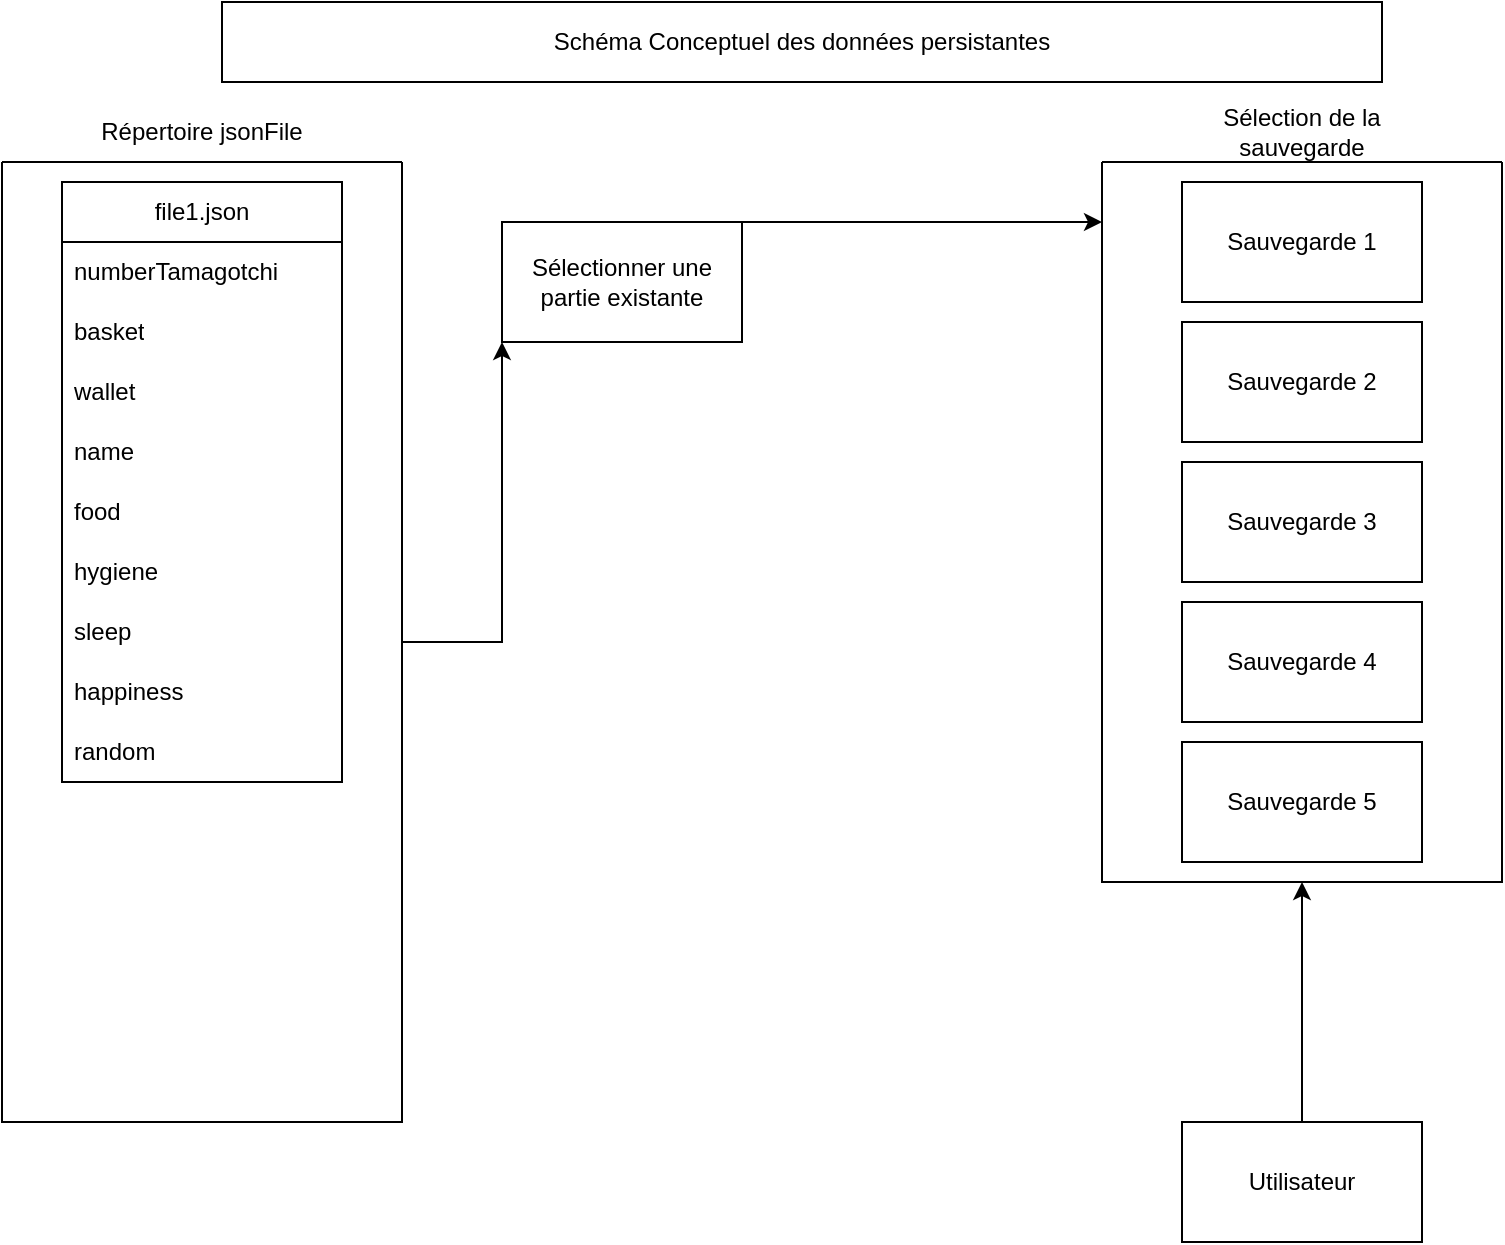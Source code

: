 <mxfile version="22.1.8" type="github">
  <diagram name="Page-1" id="RKldDxdXnzxLfKrf3fxR">
    <mxGraphModel dx="1454" dy="618" grid="1" gridSize="10" guides="1" tooltips="1" connect="1" arrows="1" fold="1" page="1" pageScale="1" pageWidth="827" pageHeight="1169" math="0" shadow="0">
      <root>
        <mxCell id="0" />
        <mxCell id="1" parent="0" />
        <mxCell id="Vucdj2E9eZRiBnAGtS3r-5" value="Schéma Conceptuel des données persistantes" style="rounded=0;whiteSpace=wrap;html=1;" vertex="1" parent="1">
          <mxGeometry x="120" y="40" width="580" height="40" as="geometry" />
        </mxCell>
        <mxCell id="Vucdj2E9eZRiBnAGtS3r-37" style="edgeStyle=orthogonalEdgeStyle;rounded=0;orthogonalLoop=1;jettySize=auto;html=1;exitX=1;exitY=0.5;exitDx=0;exitDy=0;entryX=0;entryY=1;entryDx=0;entryDy=0;" edge="1" parent="1" source="Vucdj2E9eZRiBnAGtS3r-6" target="Vucdj2E9eZRiBnAGtS3r-27">
          <mxGeometry relative="1" as="geometry" />
        </mxCell>
        <mxCell id="Vucdj2E9eZRiBnAGtS3r-6" value="" style="swimlane;startSize=0;" vertex="1" parent="1">
          <mxGeometry x="10" y="120" width="200" height="480" as="geometry" />
        </mxCell>
        <mxCell id="Vucdj2E9eZRiBnAGtS3r-1" value="file1.json" style="swimlane;fontStyle=0;childLayout=stackLayout;horizontal=1;startSize=30;horizontalStack=0;resizeParent=1;resizeParentMax=0;resizeLast=0;collapsible=1;marginBottom=0;whiteSpace=wrap;html=1;" vertex="1" parent="Vucdj2E9eZRiBnAGtS3r-6">
          <mxGeometry x="30" y="10" width="140" height="300" as="geometry" />
        </mxCell>
        <mxCell id="Vucdj2E9eZRiBnAGtS3r-2" value="numberTamagotchi" style="text;strokeColor=none;fillColor=none;align=left;verticalAlign=middle;spacingLeft=4;spacingRight=4;overflow=hidden;points=[[0,0.5],[1,0.5]];portConstraint=eastwest;rotatable=0;whiteSpace=wrap;html=1;" vertex="1" parent="Vucdj2E9eZRiBnAGtS3r-1">
          <mxGeometry y="30" width="140" height="30" as="geometry" />
        </mxCell>
        <mxCell id="Vucdj2E9eZRiBnAGtS3r-3" value="basket" style="text;strokeColor=none;fillColor=none;align=left;verticalAlign=middle;spacingLeft=4;spacingRight=4;overflow=hidden;points=[[0,0.5],[1,0.5]];portConstraint=eastwest;rotatable=0;whiteSpace=wrap;html=1;" vertex="1" parent="Vucdj2E9eZRiBnAGtS3r-1">
          <mxGeometry y="60" width="140" height="30" as="geometry" />
        </mxCell>
        <mxCell id="Vucdj2E9eZRiBnAGtS3r-4" value="wallet" style="text;strokeColor=none;fillColor=none;align=left;verticalAlign=middle;spacingLeft=4;spacingRight=4;overflow=hidden;points=[[0,0.5],[1,0.5]];portConstraint=eastwest;rotatable=0;whiteSpace=wrap;html=1;" vertex="1" parent="Vucdj2E9eZRiBnAGtS3r-1">
          <mxGeometry y="90" width="140" height="30" as="geometry" />
        </mxCell>
        <mxCell id="Vucdj2E9eZRiBnAGtS3r-20" value="name" style="text;strokeColor=none;fillColor=none;align=left;verticalAlign=middle;spacingLeft=4;spacingRight=4;overflow=hidden;points=[[0,0.5],[1,0.5]];portConstraint=eastwest;rotatable=0;whiteSpace=wrap;html=1;" vertex="1" parent="Vucdj2E9eZRiBnAGtS3r-1">
          <mxGeometry y="120" width="140" height="30" as="geometry" />
        </mxCell>
        <mxCell id="Vucdj2E9eZRiBnAGtS3r-21" value="food" style="text;strokeColor=none;fillColor=none;align=left;verticalAlign=middle;spacingLeft=4;spacingRight=4;overflow=hidden;points=[[0,0.5],[1,0.5]];portConstraint=eastwest;rotatable=0;whiteSpace=wrap;html=1;" vertex="1" parent="Vucdj2E9eZRiBnAGtS3r-1">
          <mxGeometry y="150" width="140" height="30" as="geometry" />
        </mxCell>
        <mxCell id="Vucdj2E9eZRiBnAGtS3r-23" value="hygiene" style="text;strokeColor=none;fillColor=none;align=left;verticalAlign=middle;spacingLeft=4;spacingRight=4;overflow=hidden;points=[[0,0.5],[1,0.5]];portConstraint=eastwest;rotatable=0;whiteSpace=wrap;html=1;" vertex="1" parent="Vucdj2E9eZRiBnAGtS3r-1">
          <mxGeometry y="180" width="140" height="30" as="geometry" />
        </mxCell>
        <mxCell id="Vucdj2E9eZRiBnAGtS3r-24" value="sleep" style="text;strokeColor=none;fillColor=none;align=left;verticalAlign=middle;spacingLeft=4;spacingRight=4;overflow=hidden;points=[[0,0.5],[1,0.5]];portConstraint=eastwest;rotatable=0;whiteSpace=wrap;html=1;" vertex="1" parent="Vucdj2E9eZRiBnAGtS3r-1">
          <mxGeometry y="210" width="140" height="30" as="geometry" />
        </mxCell>
        <mxCell id="Vucdj2E9eZRiBnAGtS3r-26" value="happiness" style="text;strokeColor=none;fillColor=none;align=left;verticalAlign=middle;spacingLeft=4;spacingRight=4;overflow=hidden;points=[[0,0.5],[1,0.5]];portConstraint=eastwest;rotatable=0;whiteSpace=wrap;html=1;" vertex="1" parent="Vucdj2E9eZRiBnAGtS3r-1">
          <mxGeometry y="240" width="140" height="30" as="geometry" />
        </mxCell>
        <mxCell id="Vucdj2E9eZRiBnAGtS3r-25" value="random" style="text;strokeColor=none;fillColor=none;align=left;verticalAlign=middle;spacingLeft=4;spacingRight=4;overflow=hidden;points=[[0,0.5],[1,0.5]];portConstraint=eastwest;rotatable=0;whiteSpace=wrap;html=1;" vertex="1" parent="Vucdj2E9eZRiBnAGtS3r-1">
          <mxGeometry y="270" width="140" height="30" as="geometry" />
        </mxCell>
        <mxCell id="Vucdj2E9eZRiBnAGtS3r-7" value="Répertoire jsonFile" style="text;html=1;strokeColor=none;fillColor=none;align=center;verticalAlign=middle;whiteSpace=wrap;rounded=0;" vertex="1" parent="1">
          <mxGeometry x="50" y="90" width="120" height="30" as="geometry" />
        </mxCell>
        <mxCell id="Vucdj2E9eZRiBnAGtS3r-9" value="" style="swimlane;startSize=0;" vertex="1" parent="1">
          <mxGeometry x="560" y="120" width="200" height="360" as="geometry" />
        </mxCell>
        <mxCell id="Vucdj2E9eZRiBnAGtS3r-32" value="Sauvegarde 1" style="rounded=0;whiteSpace=wrap;html=1;" vertex="1" parent="Vucdj2E9eZRiBnAGtS3r-9">
          <mxGeometry x="40" y="10" width="120" height="60" as="geometry" />
        </mxCell>
        <mxCell id="Vucdj2E9eZRiBnAGtS3r-33" value="Sauvegarde 2" style="rounded=0;whiteSpace=wrap;html=1;" vertex="1" parent="Vucdj2E9eZRiBnAGtS3r-9">
          <mxGeometry x="40" y="80" width="120" height="60" as="geometry" />
        </mxCell>
        <mxCell id="Vucdj2E9eZRiBnAGtS3r-34" value="Sauvegarde 3" style="rounded=0;whiteSpace=wrap;html=1;" vertex="1" parent="Vucdj2E9eZRiBnAGtS3r-9">
          <mxGeometry x="40" y="150" width="120" height="60" as="geometry" />
        </mxCell>
        <mxCell id="Vucdj2E9eZRiBnAGtS3r-35" value="Sauvegarde 4" style="rounded=0;whiteSpace=wrap;html=1;" vertex="1" parent="Vucdj2E9eZRiBnAGtS3r-9">
          <mxGeometry x="40" y="220" width="120" height="60" as="geometry" />
        </mxCell>
        <mxCell id="Vucdj2E9eZRiBnAGtS3r-36" value="Sauvegarde 5" style="rounded=0;whiteSpace=wrap;html=1;" vertex="1" parent="Vucdj2E9eZRiBnAGtS3r-9">
          <mxGeometry x="40" y="290" width="120" height="60" as="geometry" />
        </mxCell>
        <mxCell id="Vucdj2E9eZRiBnAGtS3r-10" value="Sélection de la sauvegarde" style="text;html=1;strokeColor=none;fillColor=none;align=center;verticalAlign=middle;whiteSpace=wrap;rounded=0;" vertex="1" parent="1">
          <mxGeometry x="600" y="90" width="120" height="30" as="geometry" />
        </mxCell>
        <mxCell id="Vucdj2E9eZRiBnAGtS3r-27" value="Sélectionner une partie existante" style="rounded=0;whiteSpace=wrap;html=1;" vertex="1" parent="1">
          <mxGeometry x="260" y="150" width="120" height="60" as="geometry" />
        </mxCell>
        <mxCell id="Vucdj2E9eZRiBnAGtS3r-29" style="edgeStyle=orthogonalEdgeStyle;rounded=0;orthogonalLoop=1;jettySize=auto;html=1;entryX=-0.015;entryY=0.125;entryDx=0;entryDy=0;entryPerimeter=0;" edge="1" parent="1">
          <mxGeometry relative="1" as="geometry">
            <mxPoint x="380" y="150" as="sourcePoint" />
            <mxPoint x="560" y="150" as="targetPoint" />
          </mxGeometry>
        </mxCell>
        <mxCell id="Vucdj2E9eZRiBnAGtS3r-39" style="edgeStyle=orthogonalEdgeStyle;rounded=0;orthogonalLoop=1;jettySize=auto;html=1;exitX=0.5;exitY=0;exitDx=0;exitDy=0;entryX=0.5;entryY=1;entryDx=0;entryDy=0;" edge="1" parent="1" source="Vucdj2E9eZRiBnAGtS3r-38" target="Vucdj2E9eZRiBnAGtS3r-9">
          <mxGeometry relative="1" as="geometry" />
        </mxCell>
        <mxCell id="Vucdj2E9eZRiBnAGtS3r-38" value="Utilisateur" style="rounded=0;whiteSpace=wrap;html=1;" vertex="1" parent="1">
          <mxGeometry x="600" y="600" width="120" height="60" as="geometry" />
        </mxCell>
      </root>
    </mxGraphModel>
  </diagram>
</mxfile>
